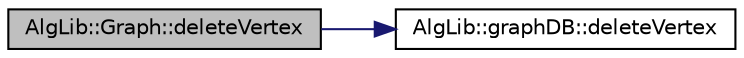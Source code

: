 digraph "AlgLib::Graph::deleteVertex"
{
  edge [fontname="Helvetica",fontsize="10",labelfontname="Helvetica",labelfontsize="10"];
  node [fontname="Helvetica",fontsize="10",shape=record];
  rankdir="LR";
  Node1 [label="AlgLib::Graph::deleteVertex",height=0.2,width=0.4,color="black", fillcolor="grey75", style="filled", fontcolor="black"];
  Node1 -> Node2 [color="midnightblue",fontsize="10",style="solid",fontname="Helvetica"];
  Node2 [label="AlgLib::graphDB::deleteVertex",height=0.2,width=0.4,color="black", fillcolor="white", style="filled",URL="$class_alg_lib_1_1graph_d_b.html#abb3e87cafce37173f075c27c9c129554"];
}
